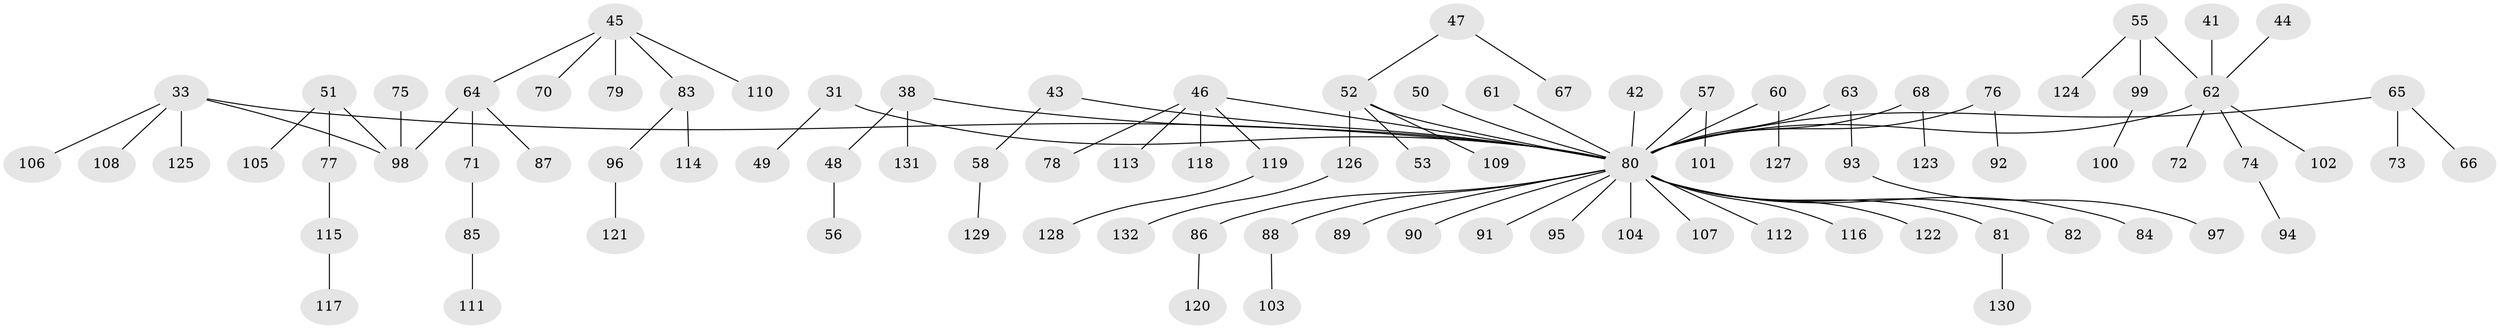 // original degree distribution, {5: 0.03787878787878788, 6: 0.015151515151515152, 4: 0.08333333333333333, 1: 0.4772727272727273, 2: 0.26515151515151514, 3: 0.12121212121212122}
// Generated by graph-tools (version 1.1) at 2025/56/03/04/25 21:56:50]
// undirected, 92 vertices, 91 edges
graph export_dot {
graph [start="1"]
  node [color=gray90,style=filled];
  31;
  33 [super="+5"];
  38;
  41;
  42;
  43;
  44;
  45 [super="+27"];
  46 [super="+19"];
  47;
  48;
  49;
  50;
  51;
  52 [super="+28"];
  53;
  55;
  56;
  57;
  58;
  60;
  61;
  62 [super="+54"];
  63;
  64 [super="+16+22+34"];
  65 [super="+36"];
  66;
  67;
  68;
  70;
  71;
  72;
  73;
  74;
  75;
  76;
  77;
  78;
  79;
  80 [super="+59+69+40+37"];
  81;
  82;
  83;
  84;
  85;
  86;
  87;
  88;
  89;
  90;
  91;
  92;
  93;
  94;
  95;
  96;
  97;
  98 [super="+15"];
  99;
  100;
  101;
  102;
  103;
  104;
  105;
  106;
  107;
  108;
  109;
  110;
  111;
  112;
  113;
  114;
  115;
  116;
  117;
  118;
  119;
  120;
  121;
  122;
  123;
  124;
  125;
  126;
  127;
  128;
  129;
  130;
  131;
  132;
  31 -- 49;
  31 -- 80;
  33 -- 106;
  33 -- 108;
  33 -- 125;
  33 -- 98;
  33 -- 80;
  38 -- 48;
  38 -- 131;
  38 -- 80;
  41 -- 62;
  42 -- 80;
  43 -- 58;
  43 -- 80;
  44 -- 62;
  45 -- 70;
  45 -- 64;
  45 -- 83;
  45 -- 110;
  45 -- 79;
  46 -- 113;
  46 -- 119;
  46 -- 78;
  46 -- 118;
  46 -- 80;
  47 -- 67;
  47 -- 52;
  48 -- 56;
  50 -- 80;
  51 -- 77;
  51 -- 105;
  51 -- 98;
  52 -- 53;
  52 -- 109;
  52 -- 126;
  52 -- 80;
  55 -- 99;
  55 -- 124;
  55 -- 62;
  57 -- 101;
  57 -- 80;
  58 -- 129;
  60 -- 127;
  60 -- 80;
  61 -- 80;
  62 -- 74;
  62 -- 102;
  62 -- 72;
  62 -- 80;
  63 -- 93;
  63 -- 80;
  64 -- 71;
  64 -- 87;
  64 -- 98;
  65 -- 66;
  65 -- 73;
  65 -- 80;
  68 -- 123;
  68 -- 80;
  71 -- 85;
  74 -- 94;
  75 -- 98;
  76 -- 92;
  76 -- 80;
  77 -- 115;
  80 -- 81;
  80 -- 84;
  80 -- 86;
  80 -- 88;
  80 -- 89;
  80 -- 90;
  80 -- 91;
  80 -- 95;
  80 -- 104;
  80 -- 112;
  80 -- 116;
  80 -- 122;
  80 -- 82;
  80 -- 107;
  81 -- 130;
  83 -- 96;
  83 -- 114;
  85 -- 111;
  86 -- 120;
  88 -- 103;
  93 -- 97;
  96 -- 121;
  99 -- 100;
  115 -- 117;
  119 -- 128;
  126 -- 132;
}
